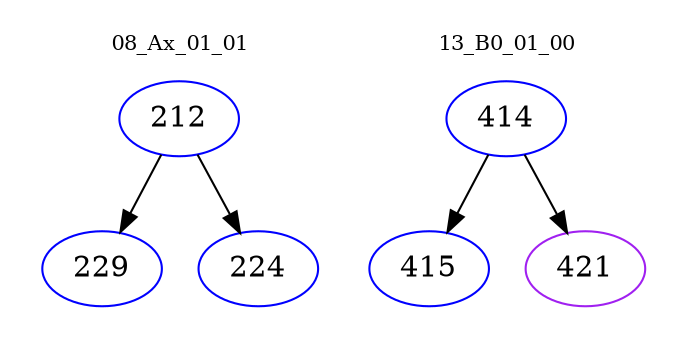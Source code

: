digraph{
subgraph cluster_0 {
color = white
label = "08_Ax_01_01";
fontsize=10;
T0_212 [label="212", color="blue"]
T0_212 -> T0_229 [color="black"]
T0_229 [label="229", color="blue"]
T0_212 -> T0_224 [color="black"]
T0_224 [label="224", color="blue"]
}
subgraph cluster_1 {
color = white
label = "13_B0_01_00";
fontsize=10;
T1_414 [label="414", color="blue"]
T1_414 -> T1_415 [color="black"]
T1_415 [label="415", color="blue"]
T1_414 -> T1_421 [color="black"]
T1_421 [label="421", color="purple"]
}
}
